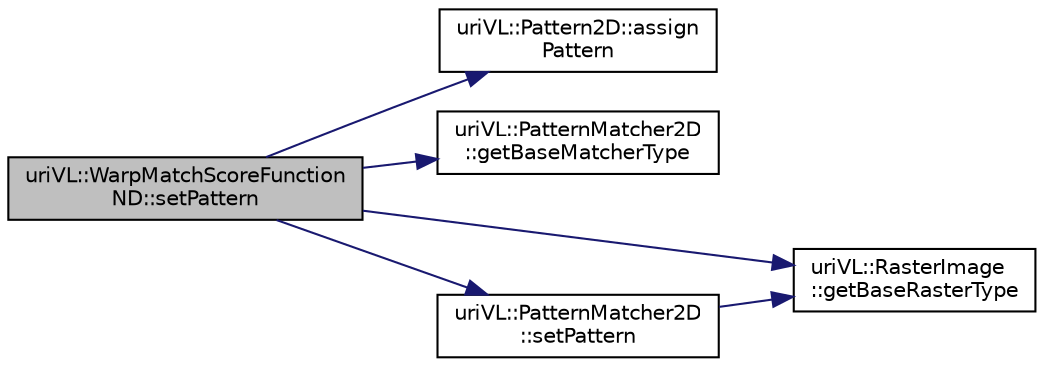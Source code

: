 digraph "uriVL::WarpMatchScoreFunctionND::setPattern"
{
  edge [fontname="Helvetica",fontsize="10",labelfontname="Helvetica",labelfontsize="10"];
  node [fontname="Helvetica",fontsize="10",shape=record];
  rankdir="LR";
  Node1 [label="uriVL::WarpMatchScoreFunction\lND::setPattern",height=0.2,width=0.4,color="black", fillcolor="grey75", style="filled", fontcolor="black"];
  Node1 -> Node2 [color="midnightblue",fontsize="10",style="solid",fontname="Helvetica"];
  Node2 [label="uriVL::Pattern2D::assign\lPattern",height=0.2,width=0.4,color="black", fillcolor="white", style="filled",URL="$classuriVL_1_1Pattern2D.html#ad6571d4fb94ac5f5b8fee6bec446f918",tooltip="Assigns new raster and blob info for this pattern. "];
  Node1 -> Node3 [color="midnightblue",fontsize="10",style="solid",fontname="Helvetica"];
  Node3 [label="uriVL::PatternMatcher2D\l::getBaseMatcherType",height=0.2,width=0.4,color="black", fillcolor="white", style="filled",URL="$classuriVL_1_1PatternMatcher2D.html#a3feec33c88cddf85b281cf2848e17afc",tooltip="If the matcher is one of the basic types, indicates which. "];
  Node1 -> Node4 [color="midnightblue",fontsize="10",style="solid",fontname="Helvetica"];
  Node4 [label="uriVL::RasterImage\l::getBaseRasterType",height=0.2,width=0.4,color="black", fillcolor="white", style="filled",URL="$classuriVL_1_1RasterImage.html#a68815937f6a787e4541a33b108198baf",tooltip="Returns the image&#39;s base raster type. "];
  Node1 -> Node5 [color="midnightblue",fontsize="10",style="solid",fontname="Helvetica"];
  Node5 [label="uriVL::PatternMatcher2D\l::setPattern",height=0.2,width=0.4,color="black", fillcolor="white", style="filled",URL="$classuriVL_1_1PatternMatcher2D.html#a0d72af670468967dfa349913580a7983",tooltip="Called to define the pattern used for subsequent covariance calculations. "];
  Node5 -> Node4 [color="midnightblue",fontsize="10",style="solid",fontname="Helvetica"];
}
